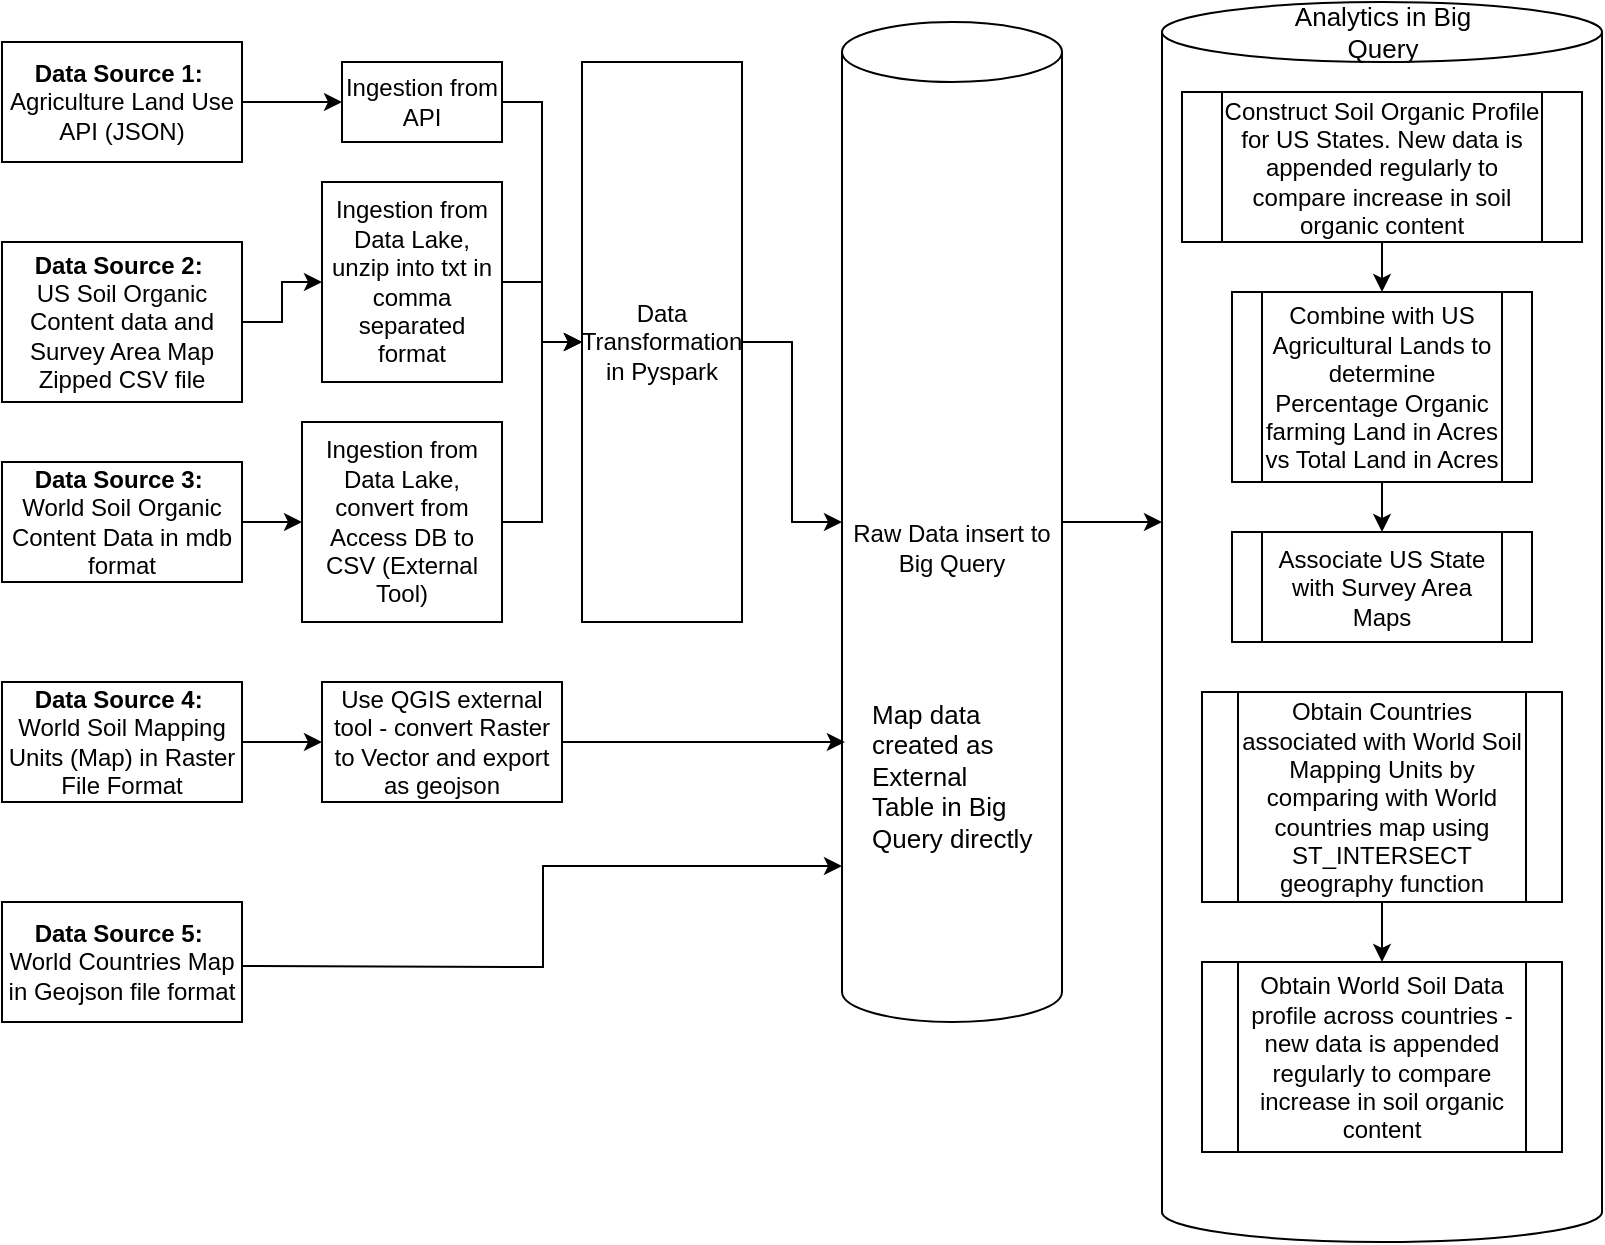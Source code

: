 <mxfile version="20.6.0" type="device"><diagram id="C5RBs43oDa-KdzZeNtuy" name="Page-1"><mxGraphModel dx="1426" dy="715" grid="1" gridSize="10" guides="1" tooltips="1" connect="1" arrows="1" fold="1" page="1" pageScale="1" pageWidth="827" pageHeight="1169" math="0" shadow="0"><root><mxCell id="WIyWlLk6GJQsqaUBKTNV-0"/><mxCell id="WIyWlLk6GJQsqaUBKTNV-1" parent="WIyWlLk6GJQsqaUBKTNV-0"/><mxCell id="n3tvwNpzOoAp7__ZS1r2-6" value="" style="edgeStyle=orthogonalEdgeStyle;rounded=0;orthogonalLoop=1;jettySize=auto;html=1;" parent="WIyWlLk6GJQsqaUBKTNV-1" source="n3tvwNpzOoAp7__ZS1r2-0" target="n3tvwNpzOoAp7__ZS1r2-5" edge="1"><mxGeometry relative="1" as="geometry"/></mxCell><mxCell id="n3tvwNpzOoAp7__ZS1r2-0" value="&lt;b&gt;Data Source 1:&amp;nbsp;&lt;/b&gt;&lt;br&gt;Agriculture Land Use&lt;br&gt;API (JSON)" style="rounded=0;whiteSpace=wrap;html=1;" parent="WIyWlLk6GJQsqaUBKTNV-1" vertex="1"><mxGeometry x="20" y="340" width="120" height="60" as="geometry"/></mxCell><mxCell id="n3tvwNpzOoAp7__ZS1r2-15" value="" style="edgeStyle=orthogonalEdgeStyle;rounded=0;orthogonalLoop=1;jettySize=auto;html=1;" parent="WIyWlLk6GJQsqaUBKTNV-1" source="n3tvwNpzOoAp7__ZS1r2-1" target="n3tvwNpzOoAp7__ZS1r2-12" edge="1"><mxGeometry relative="1" as="geometry"/></mxCell><mxCell id="n3tvwNpzOoAp7__ZS1r2-1" value="&lt;b&gt;Data Source 2:&amp;nbsp;&lt;/b&gt;&lt;br&gt;US Soil Organic Content data and Survey Area Map&lt;br&gt;Zipped CSV file" style="rounded=0;whiteSpace=wrap;html=1;" parent="WIyWlLk6GJQsqaUBKTNV-1" vertex="1"><mxGeometry x="20" y="440" width="120" height="80" as="geometry"/></mxCell><mxCell id="n3tvwNpzOoAp7__ZS1r2-16" value="" style="edgeStyle=orthogonalEdgeStyle;rounded=0;orthogonalLoop=1;jettySize=auto;html=1;" parent="WIyWlLk6GJQsqaUBKTNV-1" source="n3tvwNpzOoAp7__ZS1r2-2" target="n3tvwNpzOoAp7__ZS1r2-13" edge="1"><mxGeometry relative="1" as="geometry"/></mxCell><mxCell id="n3tvwNpzOoAp7__ZS1r2-2" value="&lt;b&gt;Data Source 3:&amp;nbsp;&lt;/b&gt;&lt;br&gt;World Soil Organic Content Data in mdb format" style="rounded=0;whiteSpace=wrap;html=1;" parent="WIyWlLk6GJQsqaUBKTNV-1" vertex="1"><mxGeometry x="20" y="550" width="120" height="60" as="geometry"/></mxCell><mxCell id="n3tvwNpzOoAp7__ZS1r2-22" value="" style="edgeStyle=orthogonalEdgeStyle;rounded=0;orthogonalLoop=1;jettySize=auto;html=1;" parent="WIyWlLk6GJQsqaUBKTNV-1" source="n3tvwNpzOoAp7__ZS1r2-3" target="n3tvwNpzOoAp7__ZS1r2-20" edge="1"><mxGeometry relative="1" as="geometry"/></mxCell><mxCell id="n3tvwNpzOoAp7__ZS1r2-3" value="&lt;b&gt;Data Source 4:&amp;nbsp;&lt;/b&gt;&lt;br&gt;World Soil Mapping Units (Map) in Raster File Format" style="rounded=0;whiteSpace=wrap;html=1;" parent="WIyWlLk6GJQsqaUBKTNV-1" vertex="1"><mxGeometry x="20" y="660" width="120" height="60" as="geometry"/></mxCell><mxCell id="n3tvwNpzOoAp7__ZS1r2-4" value="&lt;b&gt;Data Source 5:&amp;nbsp;&lt;/b&gt;&lt;br&gt;World Countries Map in Geojson file format" style="rounded=0;whiteSpace=wrap;html=1;" parent="WIyWlLk6GJQsqaUBKTNV-1" vertex="1"><mxGeometry x="20" y="770" width="120" height="60" as="geometry"/></mxCell><mxCell id="n3tvwNpzOoAp7__ZS1r2-17" value="" style="edgeStyle=orthogonalEdgeStyle;rounded=0;orthogonalLoop=1;jettySize=auto;html=1;" parent="WIyWlLk6GJQsqaUBKTNV-1" source="n3tvwNpzOoAp7__ZS1r2-5" target="n3tvwNpzOoAp7__ZS1r2-7" edge="1"><mxGeometry relative="1" as="geometry"/></mxCell><mxCell id="n3tvwNpzOoAp7__ZS1r2-5" value="Ingestion from API" style="whiteSpace=wrap;html=1;rounded=0;" parent="WIyWlLk6GJQsqaUBKTNV-1" vertex="1"><mxGeometry x="190" y="350" width="80" height="40" as="geometry"/></mxCell><mxCell id="AB7lCFgpVJ6XZeDEbJ0D-0" value="" style="edgeStyle=orthogonalEdgeStyle;rounded=0;orthogonalLoop=1;jettySize=auto;html=1;fontSize=13;" edge="1" parent="WIyWlLk6GJQsqaUBKTNV-1" source="n3tvwNpzOoAp7__ZS1r2-7" target="n3tvwNpzOoAp7__ZS1r2-9"><mxGeometry relative="1" as="geometry"/></mxCell><mxCell id="n3tvwNpzOoAp7__ZS1r2-7" value="Data Transformation&lt;br&gt;in Pyspark" style="whiteSpace=wrap;html=1;rounded=0;" parent="WIyWlLk6GJQsqaUBKTNV-1" vertex="1"><mxGeometry x="310" y="350" width="80" height="280" as="geometry"/></mxCell><mxCell id="n3tvwNpzOoAp7__ZS1r2-30" value="" style="edgeStyle=orthogonalEdgeStyle;rounded=0;orthogonalLoop=1;jettySize=auto;html=1;fontSize=13;" parent="WIyWlLk6GJQsqaUBKTNV-1" source="n3tvwNpzOoAp7__ZS1r2-9" edge="1"><mxGeometry relative="1" as="geometry"><mxPoint x="600" y="580" as="targetPoint"/></mxGeometry></mxCell><mxCell id="n3tvwNpzOoAp7__ZS1r2-9" value="Raw Data insert to Big Query" style="shape=cylinder3;whiteSpace=wrap;html=1;boundedLbl=1;backgroundOutline=1;size=15;" parent="WIyWlLk6GJQsqaUBKTNV-1" vertex="1"><mxGeometry x="440" y="330" width="110" height="500" as="geometry"/></mxCell><mxCell id="n3tvwNpzOoAp7__ZS1r2-11" value="" style="shape=cylinder3;whiteSpace=wrap;html=1;boundedLbl=1;backgroundOutline=1;size=15;" parent="WIyWlLk6GJQsqaUBKTNV-1" vertex="1"><mxGeometry x="600" y="320" width="220" height="620" as="geometry"/></mxCell><mxCell id="n3tvwNpzOoAp7__ZS1r2-32" value="" style="edgeStyle=orthogonalEdgeStyle;rounded=0;orthogonalLoop=1;jettySize=auto;html=1;fontSize=13;" parent="WIyWlLk6GJQsqaUBKTNV-1" source="n3tvwNpzOoAp7__ZS1r2-10" target="n3tvwNpzOoAp7__ZS1r2-31" edge="1"><mxGeometry relative="1" as="geometry"/></mxCell><mxCell id="n3tvwNpzOoAp7__ZS1r2-10" value="Construct Soil Organic Profile&lt;br&gt;for US States. New data is appended regularly to compare increase in soil organic content" style="shape=process;whiteSpace=wrap;html=1;backgroundOutline=1;" parent="WIyWlLk6GJQsqaUBKTNV-1" vertex="1"><mxGeometry x="610" y="365" width="200" height="75" as="geometry"/></mxCell><mxCell id="n3tvwNpzOoAp7__ZS1r2-18" value="" style="edgeStyle=orthogonalEdgeStyle;rounded=0;orthogonalLoop=1;jettySize=auto;html=1;" parent="WIyWlLk6GJQsqaUBKTNV-1" source="n3tvwNpzOoAp7__ZS1r2-12" target="n3tvwNpzOoAp7__ZS1r2-7" edge="1"><mxGeometry relative="1" as="geometry"/></mxCell><mxCell id="n3tvwNpzOoAp7__ZS1r2-12" value="Ingestion from Data Lake, unzip into txt in comma separated format" style="whiteSpace=wrap;html=1;rounded=0;" parent="WIyWlLk6GJQsqaUBKTNV-1" vertex="1"><mxGeometry x="180" y="410" width="90" height="100" as="geometry"/></mxCell><mxCell id="n3tvwNpzOoAp7__ZS1r2-19" value="" style="edgeStyle=orthogonalEdgeStyle;rounded=0;orthogonalLoop=1;jettySize=auto;html=1;" parent="WIyWlLk6GJQsqaUBKTNV-1" source="n3tvwNpzOoAp7__ZS1r2-13" target="n3tvwNpzOoAp7__ZS1r2-7" edge="1"><mxGeometry relative="1" as="geometry"/></mxCell><mxCell id="n3tvwNpzOoAp7__ZS1r2-13" value="Ingestion from Data Lake, convert from Access DB to CSV (External Tool)" style="whiteSpace=wrap;html=1;rounded=0;" parent="WIyWlLk6GJQsqaUBKTNV-1" vertex="1"><mxGeometry x="170" y="530" width="100" height="100" as="geometry"/></mxCell><mxCell id="n3tvwNpzOoAp7__ZS1r2-28" style="edgeStyle=orthogonalEdgeStyle;rounded=0;orthogonalLoop=1;jettySize=auto;html=1;entryX=0.013;entryY=0.72;entryDx=0;entryDy=0;entryPerimeter=0;" parent="WIyWlLk6GJQsqaUBKTNV-1" source="n3tvwNpzOoAp7__ZS1r2-20" target="n3tvwNpzOoAp7__ZS1r2-9" edge="1"><mxGeometry relative="1" as="geometry"/></mxCell><mxCell id="n3tvwNpzOoAp7__ZS1r2-20" value="Use QGIS external tool - convert Raster to Vector and export as geojson" style="rounded=0;whiteSpace=wrap;html=1;" parent="WIyWlLk6GJQsqaUBKTNV-1" vertex="1"><mxGeometry x="180" y="660" width="120" height="60" as="geometry"/></mxCell><mxCell id="n3tvwNpzOoAp7__ZS1r2-25" value="" style="edgeStyle=orthogonalEdgeStyle;rounded=0;orthogonalLoop=1;jettySize=auto;html=1;entryX=0;entryY=0.844;entryDx=0;entryDy=0;entryPerimeter=0;" parent="WIyWlLk6GJQsqaUBKTNV-1" target="n3tvwNpzOoAp7__ZS1r2-9" edge="1"><mxGeometry relative="1" as="geometry"><mxPoint x="140" y="802" as="sourcePoint"/><mxPoint x="430" y="750" as="targetPoint"/></mxGeometry></mxCell><mxCell id="n3tvwNpzOoAp7__ZS1r2-29" value="&lt;h1 style=&quot;font-size: 13px;&quot;&gt;&lt;span style=&quot;font-weight: normal;&quot;&gt;Map data created as External Table in Big Query directly&lt;/span&gt;&lt;/h1&gt;" style="text;html=1;strokeColor=none;fillColor=none;spacing=5;spacingTop=-20;whiteSpace=wrap;overflow=hidden;rounded=0;" parent="WIyWlLk6GJQsqaUBKTNV-1" vertex="1"><mxGeometry x="450" y="670" width="90" height="90" as="geometry"/></mxCell><mxCell id="n3tvwNpzOoAp7__ZS1r2-36" value="" style="edgeStyle=orthogonalEdgeStyle;rounded=0;orthogonalLoop=1;jettySize=auto;html=1;fontSize=13;" parent="WIyWlLk6GJQsqaUBKTNV-1" source="n3tvwNpzOoAp7__ZS1r2-31" target="n3tvwNpzOoAp7__ZS1r2-35" edge="1"><mxGeometry relative="1" as="geometry"/></mxCell><mxCell id="n3tvwNpzOoAp7__ZS1r2-31" value="Combine with US Agricultural Lands to determine Percentage Organic farming Land in Acres vs Total Land in Acres" style="shape=process;whiteSpace=wrap;html=1;backgroundOutline=1;" parent="WIyWlLk6GJQsqaUBKTNV-1" vertex="1"><mxGeometry x="635" y="465" width="150" height="95" as="geometry"/></mxCell><mxCell id="n3tvwNpzOoAp7__ZS1r2-34" value="Analytics in Big Query" style="text;html=1;strokeColor=none;fillColor=none;align=center;verticalAlign=middle;whiteSpace=wrap;rounded=0;fontSize=13;" parent="WIyWlLk6GJQsqaUBKTNV-1" vertex="1"><mxGeometry x="657.5" y="320" width="105" height="30" as="geometry"/></mxCell><mxCell id="n3tvwNpzOoAp7__ZS1r2-35" value="Associate US State with Survey Area Maps" style="shape=process;whiteSpace=wrap;html=1;backgroundOutline=1;" parent="WIyWlLk6GJQsqaUBKTNV-1" vertex="1"><mxGeometry x="635" y="585" width="150" height="55" as="geometry"/></mxCell><mxCell id="n3tvwNpzOoAp7__ZS1r2-41" value="" style="edgeStyle=orthogonalEdgeStyle;rounded=0;orthogonalLoop=1;jettySize=auto;html=1;fontSize=13;" parent="WIyWlLk6GJQsqaUBKTNV-1" source="n3tvwNpzOoAp7__ZS1r2-37" target="n3tvwNpzOoAp7__ZS1r2-40" edge="1"><mxGeometry relative="1" as="geometry"/></mxCell><mxCell id="n3tvwNpzOoAp7__ZS1r2-37" value="Obtain Countries associated with World Soil Mapping Units by comparing with World countries map using ST_INTERSECT geography function" style="shape=process;whiteSpace=wrap;html=1;backgroundOutline=1;" parent="WIyWlLk6GJQsqaUBKTNV-1" vertex="1"><mxGeometry x="620" y="665" width="180" height="105" as="geometry"/></mxCell><mxCell id="n3tvwNpzOoAp7__ZS1r2-40" value="Obtain World Soil Data profile across countries - new data is appended regularly to compare increase in soil organic content" style="shape=process;whiteSpace=wrap;html=1;backgroundOutline=1;" parent="WIyWlLk6GJQsqaUBKTNV-1" vertex="1"><mxGeometry x="620" y="800" width="180" height="95" as="geometry"/></mxCell></root></mxGraphModel></diagram></mxfile>